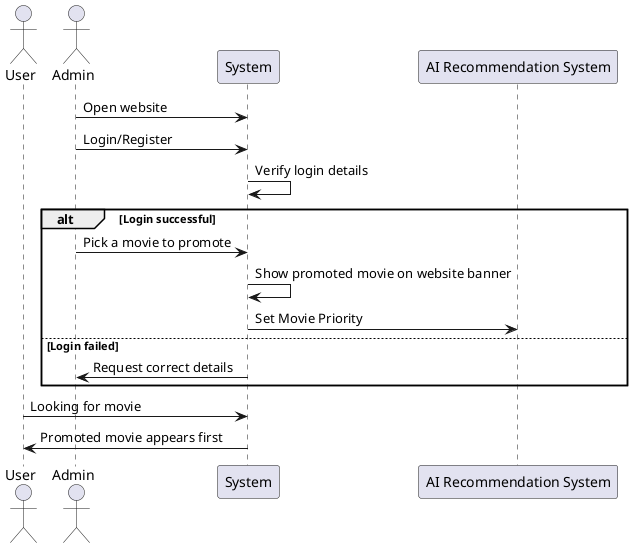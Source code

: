 @startuml
actor User
actor Admin
participant "System" as System
participant "AI Recommendation System" as AI

Admin -> System: Open website
Admin -> System: Login/Register
System -> System: Verify login details
alt Login successful
    Admin -> System: Pick a movie to promote
    System -> System: Show promoted movie on website banner
    System -> AI: Set Movie Priority
else Login failed
    System -> Admin: Request correct details
end

User -> System: Looking for movie
System -> User: Promoted movie appears first

@enduml
